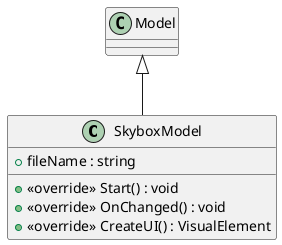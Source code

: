 @startuml
class SkyboxModel {
    + fileName : string
    + <<override>> Start() : void
    + <<override>> OnChanged() : void
    + <<override>> CreateUI() : VisualElement
}
Model <|-- SkyboxModel
@enduml
